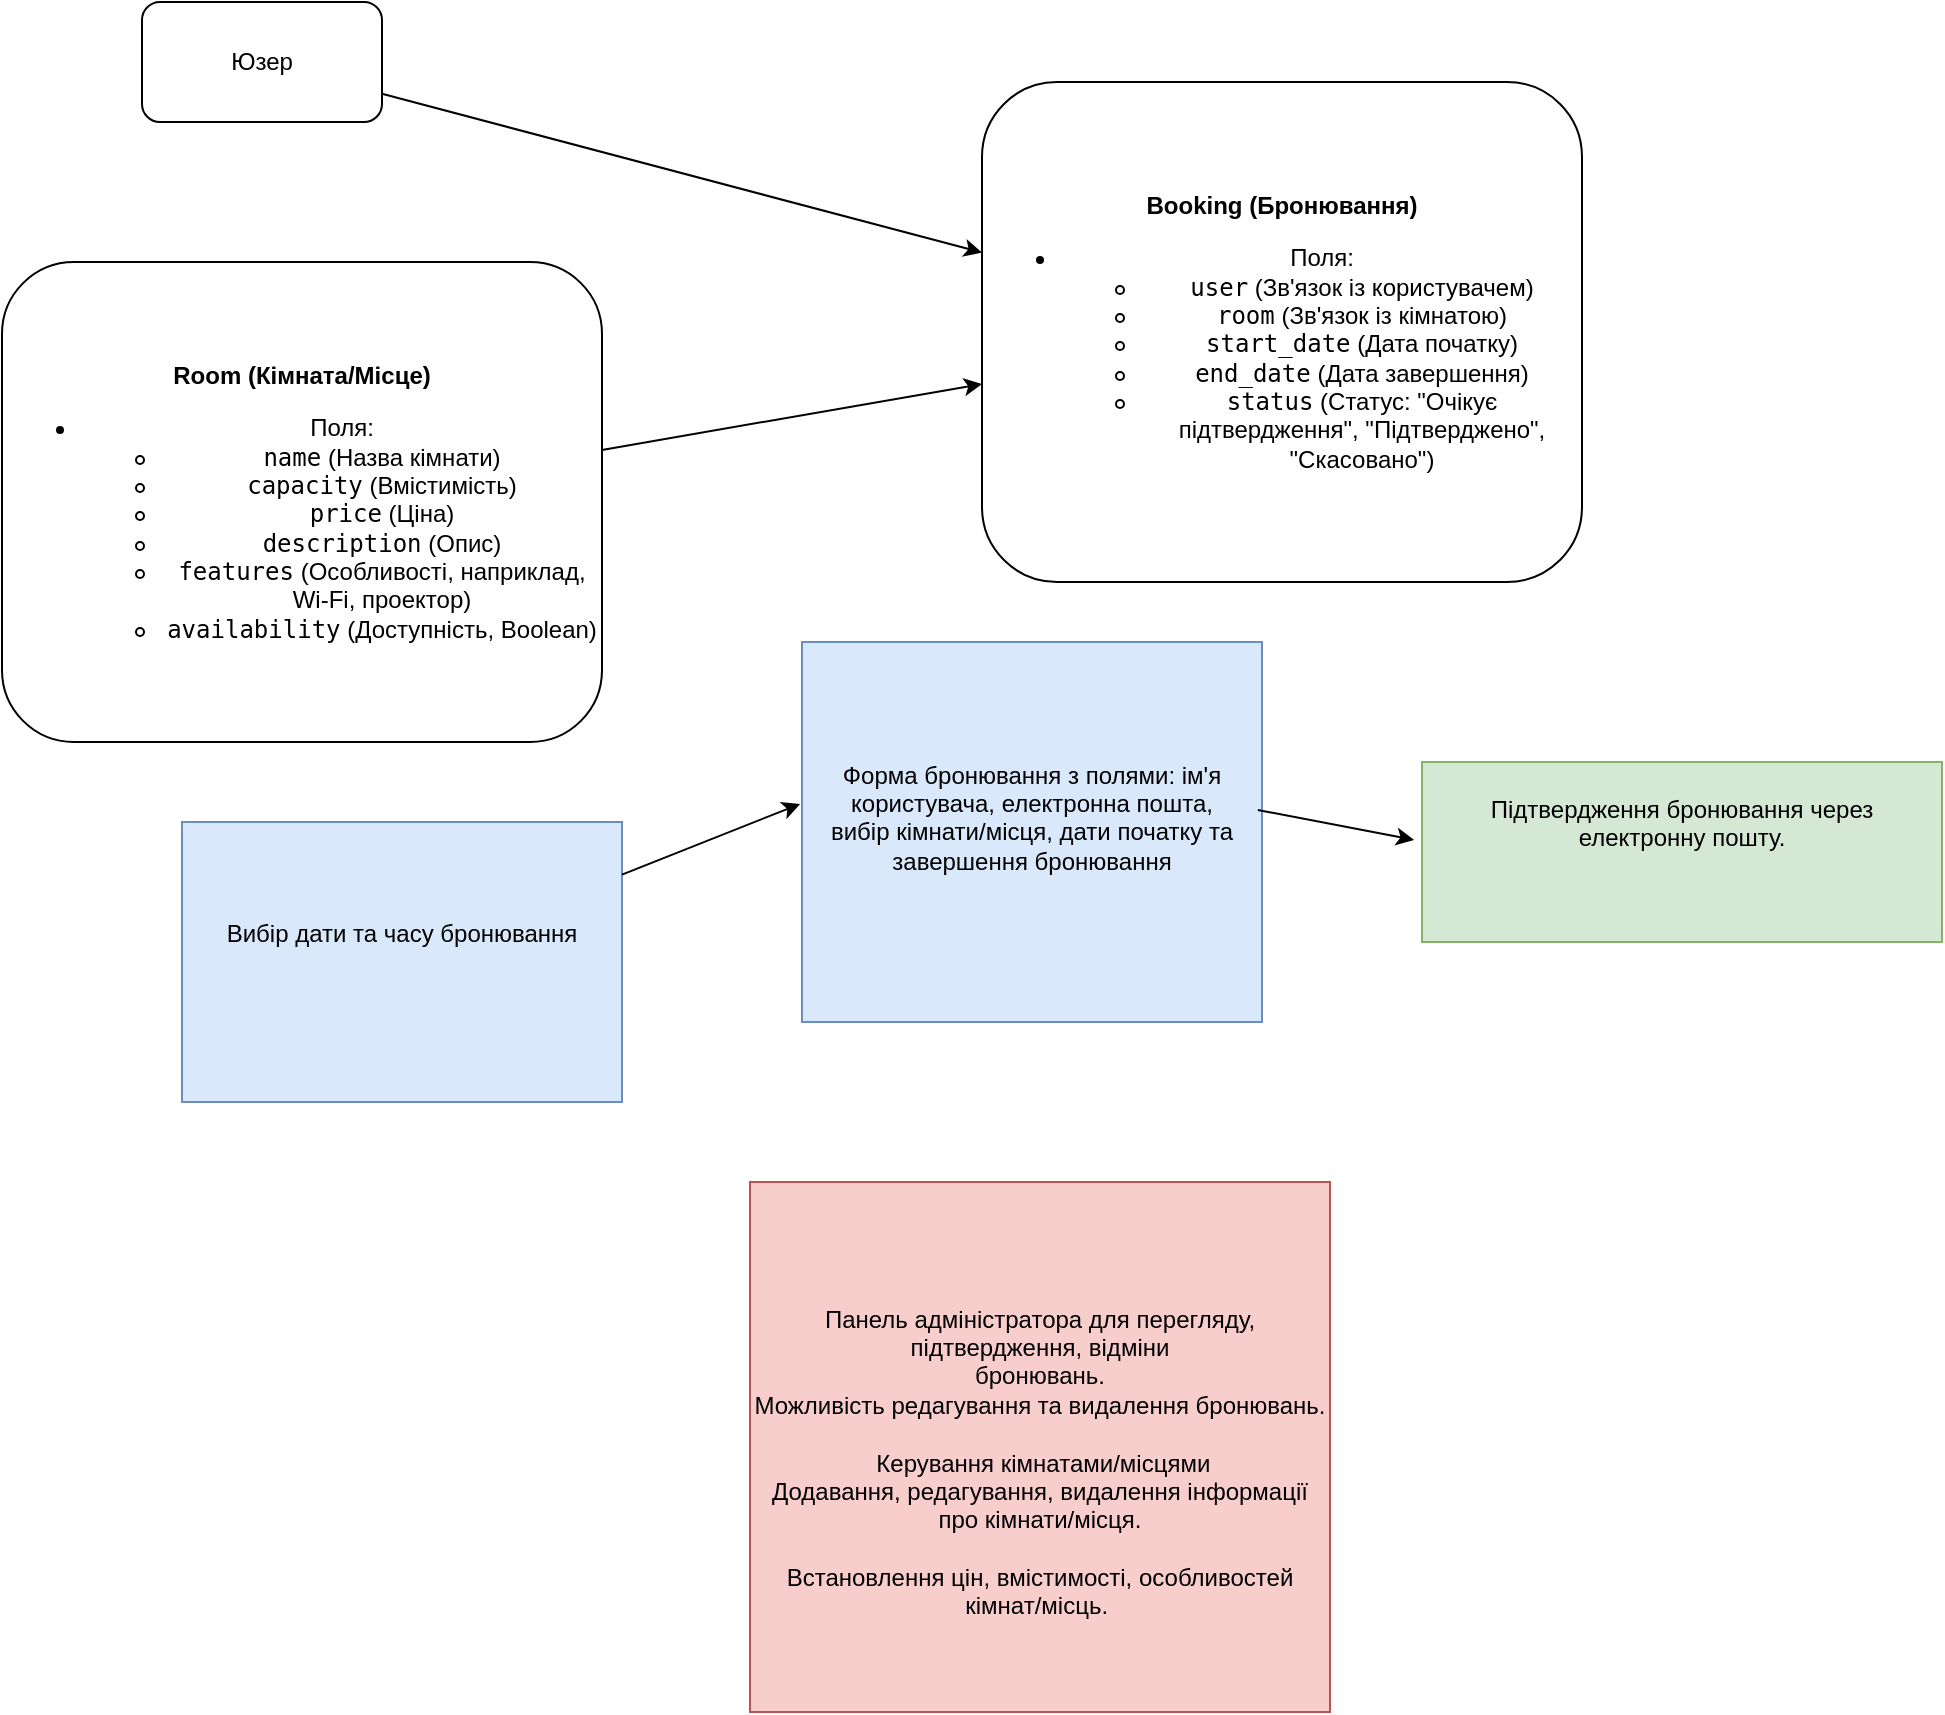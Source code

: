 <mxfile version="26.0.8">
  <diagram name="Сторінка-1" id="zfh2pEvzPSyS66u72fUB">
    <mxGraphModel dx="2620" dy="923" grid="1" gridSize="10" guides="1" tooltips="1" connect="1" arrows="1" fold="1" page="1" pageScale="1" pageWidth="827" pageHeight="1169" math="0" shadow="0">
      <root>
        <mxCell id="0" />
        <mxCell id="1" parent="0" />
        <mxCell id="_m6X4mqnOJkloHPReDSj-1" value="&#xa; Вибір дати та часу бронювання&#xa;&#xa;&#xa;" style="rounded=0;whiteSpace=wrap;html=1;fillColor=#dae8fc;strokeColor=#6c8ebf;" vertex="1" parent="1">
          <mxGeometry x="-160" y="550" width="220" height="140" as="geometry" />
        </mxCell>
        <mxCell id="_m6X4mqnOJkloHPReDSj-2" value="&#xa;Форма бронювання з полями: ім&#39;я користувача, електронна пошта,&#xa;вибір кімнати/місця, дати початку та завершення бронювання&#xa;&#xa;" style="rounded=0;whiteSpace=wrap;html=1;fillColor=#dae8fc;strokeColor=#6c8ebf;" vertex="1" parent="1">
          <mxGeometry x="150" y="460" width="230" height="190" as="geometry" />
        </mxCell>
        <mxCell id="_m6X4mqnOJkloHPReDSj-3" value="&lt;br&gt;Панель адміністратора для перегляду, підтвердження, відміни&lt;br&gt;бронювань.&lt;br&gt;Можливість редагування та видалення бронювань.&lt;br&gt;&lt;br&gt;&lt;div&gt;&amp;nbsp;Керування кімнатами/місцями&lt;br&gt;Додавання, редагування, видалення інформації про кімнати/місця.&lt;br&gt;&lt;br&gt;&lt;/div&gt;&lt;div&gt;Встановлення цін, вмістимості, особливостей кімнат/місць.&amp;nbsp;&lt;/div&gt;" style="rounded=0;whiteSpace=wrap;html=1;fillColor=#f8cecc;strokeColor=#b85450;" vertex="1" parent="1">
          <mxGeometry x="124" y="730" width="290" height="265" as="geometry" />
        </mxCell>
        <mxCell id="_m6X4mqnOJkloHPReDSj-4" value="" style="endArrow=classic;html=1;rounded=0;entryX=-0.004;entryY=0.426;entryDx=0;entryDy=0;entryPerimeter=0;" edge="1" parent="1" source="_m6X4mqnOJkloHPReDSj-1" target="_m6X4mqnOJkloHPReDSj-2">
          <mxGeometry width="50" height="50" relative="1" as="geometry">
            <mxPoint x="390" y="780" as="sourcePoint" />
            <mxPoint x="440" y="730" as="targetPoint" />
          </mxGeometry>
        </mxCell>
        <mxCell id="_m6X4mqnOJkloHPReDSj-5" value="&#xa;Підтвердження бронювання через електронну пошту.&#xa;&#xa;&#xa;" style="rounded=0;whiteSpace=wrap;html=1;fillColor=#d5e8d4;strokeColor=#82b366;" vertex="1" parent="1">
          <mxGeometry x="460" y="520" width="260" height="90" as="geometry" />
        </mxCell>
        <mxCell id="_m6X4mqnOJkloHPReDSj-6" value="" style="endArrow=classic;html=1;rounded=0;entryX=-0.015;entryY=0.433;entryDx=0;entryDy=0;entryPerimeter=0;exitX=0.991;exitY=0.442;exitDx=0;exitDy=0;exitPerimeter=0;" edge="1" parent="1" source="_m6X4mqnOJkloHPReDSj-2" target="_m6X4mqnOJkloHPReDSj-5">
          <mxGeometry width="50" height="50" relative="1" as="geometry">
            <mxPoint x="340" y="570" as="sourcePoint" />
            <mxPoint x="390" y="520" as="targetPoint" />
          </mxGeometry>
        </mxCell>
        <mxCell id="_m6X4mqnOJkloHPReDSj-7" value="&lt;div&gt;&lt;p&gt;&lt;strong&gt;Room (Кімната/Місце)&lt;/strong&gt;&lt;/p&gt;&lt;ul&gt;&lt;li&gt;Поля:&lt;ul&gt;&lt;li&gt;&lt;code&gt;name&lt;/code&gt; (Назва кімнати)&lt;/li&gt;&lt;li&gt;&lt;code&gt;capacity&lt;/code&gt; (Вмістимість)&lt;/li&gt;&lt;li&gt;&lt;code&gt;price&lt;/code&gt; (Ціна)&lt;/li&gt;&lt;li&gt;&lt;code&gt;description&lt;/code&gt; (Опис)&lt;/li&gt;&lt;li&gt;&lt;code&gt;features&lt;/code&gt; (Особливості, наприклад, Wi-Fi, проектор)&lt;/li&gt;&lt;li&gt;&lt;code&gt;availability&lt;/code&gt; (Доступність, Boolean)&lt;/li&gt;&lt;/ul&gt;&lt;/li&gt;&lt;/ul&gt;&lt;/div&gt;" style="rounded=1;whiteSpace=wrap;html=1;" vertex="1" parent="1">
          <mxGeometry x="-250" y="270" width="300" height="240" as="geometry" />
        </mxCell>
        <mxCell id="_m6X4mqnOJkloHPReDSj-8" value="&lt;div&gt;&lt;p&gt;&lt;strong&gt;Booking (Бронювання)&lt;/strong&gt;&lt;/p&gt;&lt;ul&gt;&lt;li&gt;Поля:&lt;ul&gt;&lt;li&gt;&lt;code&gt;user&lt;/code&gt; (Зв&#39;язок із користувачем)&lt;/li&gt;&lt;li&gt;&lt;code&gt;room&lt;/code&gt; (Зв&#39;язок із кімнатою)&lt;/li&gt;&lt;li&gt;&lt;code&gt;start_date&lt;/code&gt; (Дата початку)&lt;/li&gt;&lt;li&gt;&lt;code&gt;end_date&lt;/code&gt; (Дата завершення)&lt;/li&gt;&lt;li&gt;&lt;code&gt;status&lt;/code&gt; (Статус: &quot;Очікує підтвердження&quot;, &quot;Підтверджено&quot;, &quot;Скасовано&quot;)&lt;/li&gt;&lt;/ul&gt;&lt;/li&gt;&lt;/ul&gt;&lt;/div&gt;" style="rounded=1;whiteSpace=wrap;html=1;" vertex="1" parent="1">
          <mxGeometry x="240" y="180" width="300" height="250" as="geometry" />
        </mxCell>
        <mxCell id="_m6X4mqnOJkloHPReDSj-9" value="Юзер" style="rounded=1;whiteSpace=wrap;html=1;" vertex="1" parent="1">
          <mxGeometry x="-180" y="140" width="120" height="60" as="geometry" />
        </mxCell>
        <mxCell id="_m6X4mqnOJkloHPReDSj-13" value="" style="endArrow=classic;html=1;rounded=0;" edge="1" parent="1" source="_m6X4mqnOJkloHPReDSj-7" target="_m6X4mqnOJkloHPReDSj-8">
          <mxGeometry width="50" height="50" relative="1" as="geometry">
            <mxPoint x="350" y="950" as="sourcePoint" />
            <mxPoint x="400" y="900" as="targetPoint" />
          </mxGeometry>
        </mxCell>
        <mxCell id="_m6X4mqnOJkloHPReDSj-14" value="" style="endArrow=classic;html=1;rounded=0;" edge="1" parent="1" source="_m6X4mqnOJkloHPReDSj-9" target="_m6X4mqnOJkloHPReDSj-8">
          <mxGeometry width="50" height="50" relative="1" as="geometry">
            <mxPoint x="130" y="580" as="sourcePoint" />
            <mxPoint x="180" y="530" as="targetPoint" />
          </mxGeometry>
        </mxCell>
      </root>
    </mxGraphModel>
  </diagram>
</mxfile>
